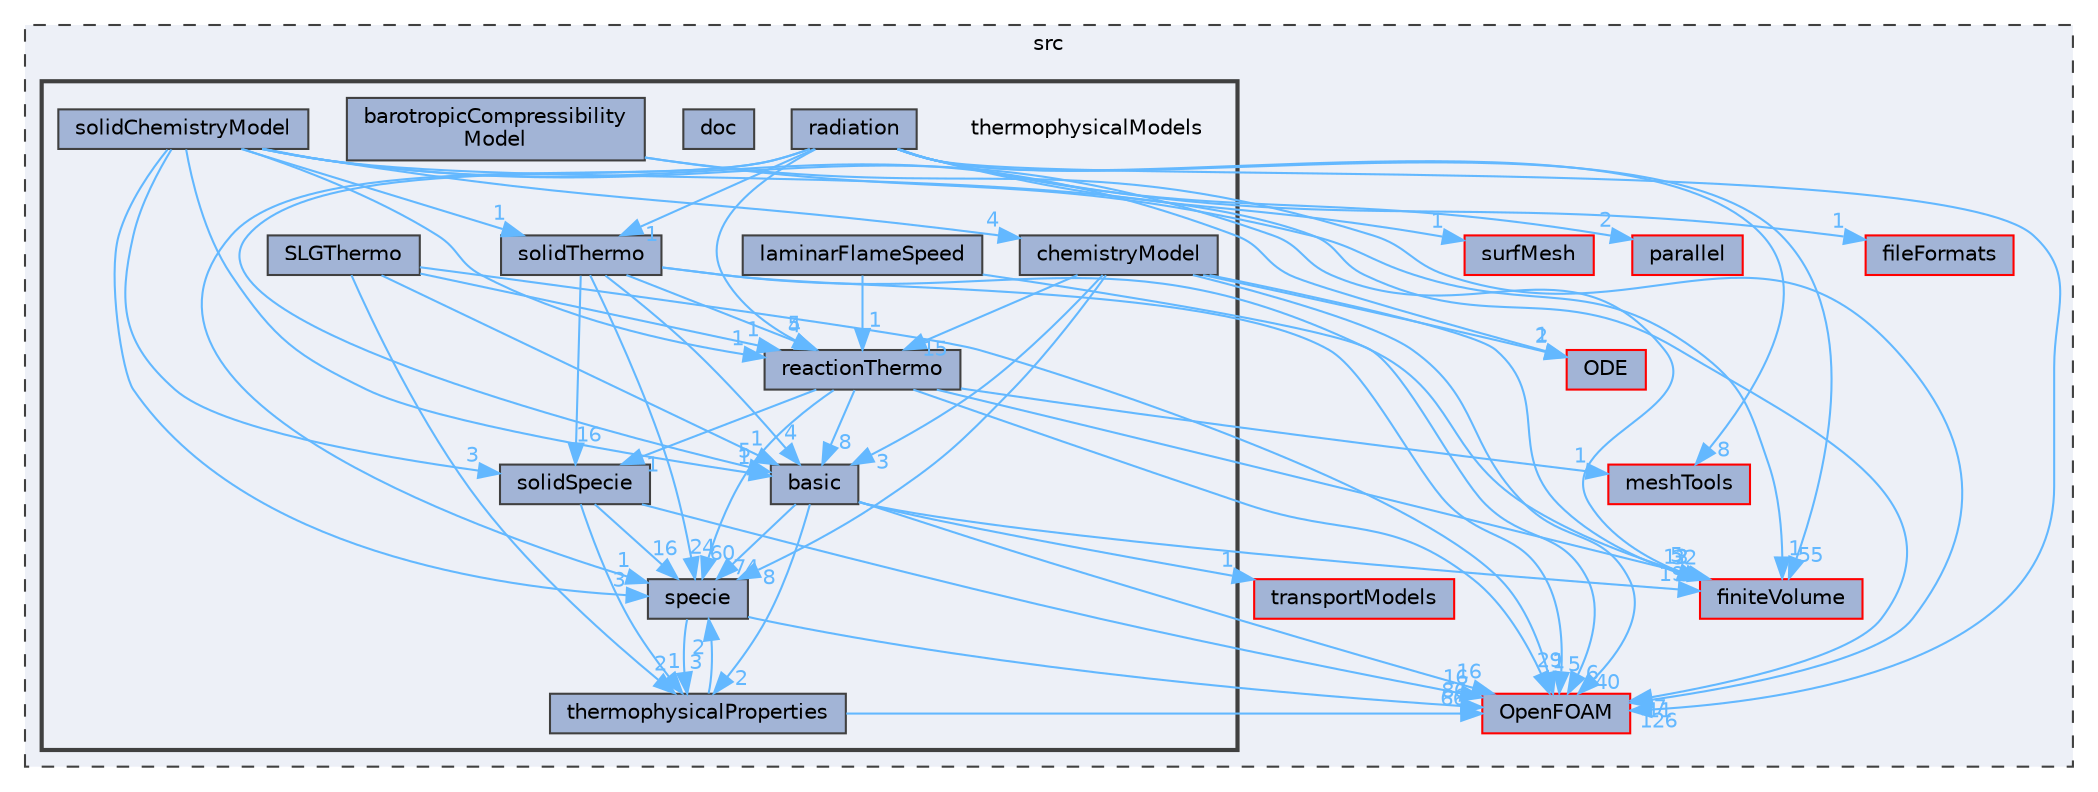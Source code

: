 digraph "src/thermophysicalModels"
{
 // LATEX_PDF_SIZE
  bgcolor="transparent";
  edge [fontname=Helvetica,fontsize=10,labelfontname=Helvetica,labelfontsize=10];
  node [fontname=Helvetica,fontsize=10,shape=box,height=0.2,width=0.4];
  compound=true
  subgraph clusterdir_68267d1309a1af8e8297ef4c3efbcdba {
    graph [ bgcolor="#edf0f7", pencolor="grey25", label="src", fontname=Helvetica,fontsize=10 style="filled,dashed", URL="dir_68267d1309a1af8e8297ef4c3efbcdba.html",tooltip=""]
  dir_0a88fe22feb23ce5f078a04a1df67721 [label="surfMesh", fillcolor="#a2b4d6", color="red", style="filled", URL="dir_0a88fe22feb23ce5f078a04a1df67721.html",tooltip=""];
  dir_72b2b5518d1565784443265ec6729f79 [label="parallel", fillcolor="#a2b4d6", color="red", style="filled", URL="dir_72b2b5518d1565784443265ec6729f79.html",tooltip=""];
  dir_9415e59289a6feeb24164dafa70a594f [label="transportModels", fillcolor="#a2b4d6", color="red", style="filled", URL="dir_9415e59289a6feeb24164dafa70a594f.html",tooltip=""];
  dir_9bd15774b555cf7259a6fa18f99fe99b [label="finiteVolume", fillcolor="#a2b4d6", color="red", style="filled", URL="dir_9bd15774b555cf7259a6fa18f99fe99b.html",tooltip=""];
  dir_ae30ad0bef50cf391b24c614251bb9fd [label="meshTools", fillcolor="#a2b4d6", color="red", style="filled", URL="dir_ae30ad0bef50cf391b24c614251bb9fd.html",tooltip=""];
  dir_b05602f37bb521a7142c0a3e200b5f35 [label="fileFormats", fillcolor="#a2b4d6", color="red", style="filled", URL="dir_b05602f37bb521a7142c0a3e200b5f35.html",tooltip=""];
  dir_c5473ff19b20e6ec4dfe5c310b3778a8 [label="OpenFOAM", fillcolor="#a2b4d6", color="red", style="filled", URL="dir_c5473ff19b20e6ec4dfe5c310b3778a8.html",tooltip=""];
  dir_e47b7a1cb0d621da2e060462b00c1c76 [label="ODE", fillcolor="#a2b4d6", color="red", style="filled", URL="dir_e47b7a1cb0d621da2e060462b00c1c76.html",tooltip=""];
  subgraph clusterdir_2778d089ec5c4f66810b11f753867003 {
    graph [ bgcolor="#edf0f7", pencolor="grey25", label="", fontname=Helvetica,fontsize=10 style="filled,bold", URL="dir_2778d089ec5c4f66810b11f753867003.html",tooltip=""]
    dir_2778d089ec5c4f66810b11f753867003 [shape=plaintext, label="thermophysicalModels"];
  dir_2ce177fbd1ffaf13b6b16622658e1c6b [label="barotropicCompressibility\lModel", fillcolor="#a2b4d6", color="grey25", style="filled", URL="dir_2ce177fbd1ffaf13b6b16622658e1c6b.html",tooltip=""];
  dir_38cb9973e0eaf6834e10b18bff965c4b [label="basic", fillcolor="#a2b4d6", color="grey25", style="filled", URL="dir_38cb9973e0eaf6834e10b18bff965c4b.html",tooltip=""];
  dir_1d2615a04667ebfe9c88383cd1b75f4e [label="chemistryModel", fillcolor="#a2b4d6", color="grey25", style="filled", URL="dir_1d2615a04667ebfe9c88383cd1b75f4e.html",tooltip=""];
  dir_3baf176ab224c5eda7dc3604dd9a8855 [label="doc", fillcolor="#a2b4d6", color="grey25", style="filled", URL="dir_3baf176ab224c5eda7dc3604dd9a8855.html",tooltip=""];
  dir_6d661017c4b82204fef6138e75f6f3ff [label="laminarFlameSpeed", fillcolor="#a2b4d6", color="grey25", style="filled", URL="dir_6d661017c4b82204fef6138e75f6f3ff.html",tooltip=""];
  dir_372f5e43f50c30dcf3bbe70654c3d27a [label="radiation", fillcolor="#a2b4d6", color="grey25", style="filled", URL="dir_372f5e43f50c30dcf3bbe70654c3d27a.html",tooltip=""];
  dir_87c7a4a86ffb283740ec390ea55551cb [label="reactionThermo", fillcolor="#a2b4d6", color="grey25", style="filled", URL="dir_87c7a4a86ffb283740ec390ea55551cb.html",tooltip=""];
  dir_f36cb8566f9af60a41b6fcbfb833c602 [label="SLGThermo", fillcolor="#a2b4d6", color="grey25", style="filled", URL="dir_f36cb8566f9af60a41b6fcbfb833c602.html",tooltip=""];
  dir_6622b42c5fca67ec351904da985070b7 [label="solidChemistryModel", fillcolor="#a2b4d6", color="grey25", style="filled", URL="dir_6622b42c5fca67ec351904da985070b7.html",tooltip=""];
  dir_640adc73b6f298758d016476c5bdb471 [label="solidSpecie", fillcolor="#a2b4d6", color="grey25", style="filled", URL="dir_640adc73b6f298758d016476c5bdb471.html",tooltip=""];
  dir_b0a4276768a9e3782bd6f894861ddaf3 [label="solidThermo", fillcolor="#a2b4d6", color="grey25", style="filled", URL="dir_b0a4276768a9e3782bd6f894861ddaf3.html",tooltip=""];
  dir_5c4bf53b114f4c9237cd4ef0431fc9bd [label="specie", fillcolor="#a2b4d6", color="grey25", style="filled", URL="dir_5c4bf53b114f4c9237cd4ef0431fc9bd.html",tooltip=""];
  dir_e18d608ec106eacfb005ee36ef0e1b8f [label="thermophysicalProperties", fillcolor="#a2b4d6", color="grey25", style="filled", URL="dir_e18d608ec106eacfb005ee36ef0e1b8f.html",tooltip=""];
  }
  }
  dir_2ce177fbd1ffaf13b6b16622658e1c6b->dir_c5473ff19b20e6ec4dfe5c310b3778a8 [headlabel="11", labeldistance=1.5 headhref="dir_000186_002695.html" href="dir_000186_002695.html" color="steelblue1" fontcolor="steelblue1"];
  dir_2ce177fbd1ffaf13b6b16622658e1c6b->dir_9bd15774b555cf7259a6fa18f99fe99b [headlabel="1", labeldistance=1.5 headhref="dir_000186_001387.html" href="dir_000186_001387.html" color="steelblue1" fontcolor="steelblue1"];
  dir_38cb9973e0eaf6834e10b18bff965c4b->dir_c5473ff19b20e6ec4dfe5c310b3778a8 [headlabel="16", labeldistance=1.5 headhref="dir_000219_002695.html" href="dir_000219_002695.html" color="steelblue1" fontcolor="steelblue1"];
  dir_38cb9973e0eaf6834e10b18bff965c4b->dir_9bd15774b555cf7259a6fa18f99fe99b [headlabel="19", labeldistance=1.5 headhref="dir_000219_001387.html" href="dir_000219_001387.html" color="steelblue1" fontcolor="steelblue1"];
  dir_38cb9973e0eaf6834e10b18bff965c4b->dir_9415e59289a6feeb24164dafa70a594f [headlabel="1", labeldistance=1.5 headhref="dir_000219_004112.html" href="dir_000219_004112.html" color="steelblue1" fontcolor="steelblue1"];
  dir_38cb9973e0eaf6834e10b18bff965c4b->dir_5c4bf53b114f4c9237cd4ef0431fc9bd [headlabel="74", labeldistance=1.5 headhref="dir_000219_003683.html" href="dir_000219_003683.html" color="steelblue1" fontcolor="steelblue1"];
  dir_38cb9973e0eaf6834e10b18bff965c4b->dir_e18d608ec106eacfb005ee36ef0e1b8f [headlabel="2", labeldistance=1.5 headhref="dir_000219_004023.html" href="dir_000219_004023.html" color="steelblue1" fontcolor="steelblue1"];
  dir_1d2615a04667ebfe9c88383cd1b75f4e->dir_38cb9973e0eaf6834e10b18bff965c4b [headlabel="3", labeldistance=1.5 headhref="dir_000469_000219.html" href="dir_000469_000219.html" color="steelblue1" fontcolor="steelblue1"];
  dir_1d2615a04667ebfe9c88383cd1b75f4e->dir_5c4bf53b114f4c9237cd4ef0431fc9bd [headlabel="8", labeldistance=1.5 headhref="dir_000469_003683.html" href="dir_000469_003683.html" color="steelblue1" fontcolor="steelblue1"];
  dir_1d2615a04667ebfe9c88383cd1b75f4e->dir_87c7a4a86ffb283740ec390ea55551cb [headlabel="15", labeldistance=1.5 headhref="dir_000469_003245.html" href="dir_000469_003245.html" color="steelblue1" fontcolor="steelblue1"];
  dir_1d2615a04667ebfe9c88383cd1b75f4e->dir_9bd15774b555cf7259a6fa18f99fe99b [headlabel="12", labeldistance=1.5 headhref="dir_000469_001387.html" href="dir_000469_001387.html" color="steelblue1" fontcolor="steelblue1"];
  dir_1d2615a04667ebfe9c88383cd1b75f4e->dir_c5473ff19b20e6ec4dfe5c310b3778a8 [headlabel="40", labeldistance=1.5 headhref="dir_000469_002695.html" href="dir_000469_002695.html" color="steelblue1" fontcolor="steelblue1"];
  dir_1d2615a04667ebfe9c88383cd1b75f4e->dir_e47b7a1cb0d621da2e060462b00c1c76 [headlabel="2", labeldistance=1.5 headhref="dir_000469_002678.html" href="dir_000469_002678.html" color="steelblue1" fontcolor="steelblue1"];
  dir_6d661017c4b82204fef6138e75f6f3ff->dir_c5473ff19b20e6ec4dfe5c310b3778a8 [headlabel="6", labeldistance=1.5 headhref="dir_002086_002695.html" href="dir_002086_002695.html" color="steelblue1" fontcolor="steelblue1"];
  dir_6d661017c4b82204fef6138e75f6f3ff->dir_87c7a4a86ffb283740ec390ea55551cb [headlabel="1", labeldistance=1.5 headhref="dir_002086_003245.html" href="dir_002086_003245.html" color="steelblue1" fontcolor="steelblue1"];
  dir_372f5e43f50c30dcf3bbe70654c3d27a->dir_0a88fe22feb23ce5f078a04a1df67721 [headlabel="1", labeldistance=1.5 headhref="dir_003171_003891.html" href="dir_003171_003891.html" color="steelblue1" fontcolor="steelblue1"];
  dir_372f5e43f50c30dcf3bbe70654c3d27a->dir_38cb9973e0eaf6834e10b18bff965c4b [headlabel="5", labeldistance=1.5 headhref="dir_003171_000219.html" href="dir_003171_000219.html" color="steelblue1" fontcolor="steelblue1"];
  dir_372f5e43f50c30dcf3bbe70654c3d27a->dir_5c4bf53b114f4c9237cd4ef0431fc9bd [headlabel="1", labeldistance=1.5 headhref="dir_003171_003683.html" href="dir_003171_003683.html" color="steelblue1" fontcolor="steelblue1"];
  dir_372f5e43f50c30dcf3bbe70654c3d27a->dir_72b2b5518d1565784443265ec6729f79 [headlabel="2", labeldistance=1.5 headhref="dir_003171_002780.html" href="dir_003171_002780.html" color="steelblue1" fontcolor="steelblue1"];
  dir_372f5e43f50c30dcf3bbe70654c3d27a->dir_87c7a4a86ffb283740ec390ea55551cb [headlabel="5", labeldistance=1.5 headhref="dir_003171_003245.html" href="dir_003171_003245.html" color="steelblue1" fontcolor="steelblue1"];
  dir_372f5e43f50c30dcf3bbe70654c3d27a->dir_9bd15774b555cf7259a6fa18f99fe99b [headlabel="55", labeldistance=1.5 headhref="dir_003171_001387.html" href="dir_003171_001387.html" color="steelblue1" fontcolor="steelblue1"];
  dir_372f5e43f50c30dcf3bbe70654c3d27a->dir_ae30ad0bef50cf391b24c614251bb9fd [headlabel="8", labeldistance=1.5 headhref="dir_003171_002382.html" href="dir_003171_002382.html" color="steelblue1" fontcolor="steelblue1"];
  dir_372f5e43f50c30dcf3bbe70654c3d27a->dir_b05602f37bb521a7142c0a3e200b5f35 [headlabel="1", labeldistance=1.5 headhref="dir_003171_001353.html" href="dir_003171_001353.html" color="steelblue1" fontcolor="steelblue1"];
  dir_372f5e43f50c30dcf3bbe70654c3d27a->dir_b0a4276768a9e3782bd6f894861ddaf3 [headlabel="1", labeldistance=1.5 headhref="dir_003171_003643.html" href="dir_003171_003643.html" color="steelblue1" fontcolor="steelblue1"];
  dir_372f5e43f50c30dcf3bbe70654c3d27a->dir_c5473ff19b20e6ec4dfe5c310b3778a8 [headlabel="126", labeldistance=1.5 headhref="dir_003171_002695.html" href="dir_003171_002695.html" color="steelblue1" fontcolor="steelblue1"];
  dir_87c7a4a86ffb283740ec390ea55551cb->dir_38cb9973e0eaf6834e10b18bff965c4b [headlabel="8", labeldistance=1.5 headhref="dir_003245_000219.html" href="dir_003245_000219.html" color="steelblue1" fontcolor="steelblue1"];
  dir_87c7a4a86ffb283740ec390ea55551cb->dir_5c4bf53b114f4c9237cd4ef0431fc9bd [headlabel="60", labeldistance=1.5 headhref="dir_003245_003683.html" href="dir_003245_003683.html" color="steelblue1" fontcolor="steelblue1"];
  dir_87c7a4a86ffb283740ec390ea55551cb->dir_640adc73b6f298758d016476c5bdb471 [headlabel="1", labeldistance=1.5 headhref="dir_003245_003642.html" href="dir_003245_003642.html" color="steelblue1" fontcolor="steelblue1"];
  dir_87c7a4a86ffb283740ec390ea55551cb->dir_9bd15774b555cf7259a6fa18f99fe99b [headlabel="32", labeldistance=1.5 headhref="dir_003245_001387.html" href="dir_003245_001387.html" color="steelblue1" fontcolor="steelblue1"];
  dir_87c7a4a86ffb283740ec390ea55551cb->dir_c5473ff19b20e6ec4dfe5c310b3778a8 [headlabel="29", labeldistance=1.5 headhref="dir_003245_002695.html" href="dir_003245_002695.html" color="steelblue1" fontcolor="steelblue1"];
  dir_87c7a4a86ffb283740ec390ea55551cb->dir_ae30ad0bef50cf391b24c614251bb9fd [headlabel="1", labeldistance=1.5 headhref="dir_003245_002382.html" href="dir_003245_002382.html" color="steelblue1" fontcolor="steelblue1"];
  dir_f36cb8566f9af60a41b6fcbfb833c602->dir_c5473ff19b20e6ec4dfe5c310b3778a8 [headlabel="1", labeldistance=1.5 headhref="dir_003576_002695.html" href="dir_003576_002695.html" color="steelblue1" fontcolor="steelblue1"];
  dir_f36cb8566f9af60a41b6fcbfb833c602->dir_38cb9973e0eaf6834e10b18bff965c4b [headlabel="1", labeldistance=1.5 headhref="dir_003576_000219.html" href="dir_003576_000219.html" color="steelblue1" fontcolor="steelblue1"];
  dir_f36cb8566f9af60a41b6fcbfb833c602->dir_87c7a4a86ffb283740ec390ea55551cb [headlabel="1", labeldistance=1.5 headhref="dir_003576_003245.html" href="dir_003576_003245.html" color="steelblue1" fontcolor="steelblue1"];
  dir_f36cb8566f9af60a41b6fcbfb833c602->dir_e18d608ec106eacfb005ee36ef0e1b8f [headlabel="2", labeldistance=1.5 headhref="dir_003576_004023.html" href="dir_003576_004023.html" color="steelblue1" fontcolor="steelblue1"];
  dir_6622b42c5fca67ec351904da985070b7->dir_1d2615a04667ebfe9c88383cd1b75f4e [headlabel="4", labeldistance=1.5 headhref="dir_003626_000469.html" href="dir_003626_000469.html" color="steelblue1" fontcolor="steelblue1"];
  dir_6622b42c5fca67ec351904da985070b7->dir_38cb9973e0eaf6834e10b18bff965c4b [headlabel="1", labeldistance=1.5 headhref="dir_003626_000219.html" href="dir_003626_000219.html" color="steelblue1" fontcolor="steelblue1"];
  dir_6622b42c5fca67ec351904da985070b7->dir_5c4bf53b114f4c9237cd4ef0431fc9bd [headlabel="3", labeldistance=1.5 headhref="dir_003626_003683.html" href="dir_003626_003683.html" color="steelblue1" fontcolor="steelblue1"];
  dir_6622b42c5fca67ec351904da985070b7->dir_640adc73b6f298758d016476c5bdb471 [headlabel="3", labeldistance=1.5 headhref="dir_003626_003642.html" href="dir_003626_003642.html" color="steelblue1" fontcolor="steelblue1"];
  dir_6622b42c5fca67ec351904da985070b7->dir_9bd15774b555cf7259a6fa18f99fe99b [headlabel="5", labeldistance=1.5 headhref="dir_003626_001387.html" href="dir_003626_001387.html" color="steelblue1" fontcolor="steelblue1"];
  dir_6622b42c5fca67ec351904da985070b7->dir_b0a4276768a9e3782bd6f894861ddaf3 [headlabel="1", labeldistance=1.5 headhref="dir_003626_003643.html" href="dir_003626_003643.html" color="steelblue1" fontcolor="steelblue1"];
  dir_6622b42c5fca67ec351904da985070b7->dir_c5473ff19b20e6ec4dfe5c310b3778a8 [headlabel="7", labeldistance=1.5 headhref="dir_003626_002695.html" href="dir_003626_002695.html" color="steelblue1" fontcolor="steelblue1"];
  dir_6622b42c5fca67ec351904da985070b7->dir_87c7a4a86ffb283740ec390ea55551cb [headlabel="1", labeldistance=1.5 headhref="dir_003626_003245.html" href="dir_003626_003245.html" color="steelblue1" fontcolor="steelblue1"];
  dir_6622b42c5fca67ec351904da985070b7->dir_e47b7a1cb0d621da2e060462b00c1c76 [headlabel="1", labeldistance=1.5 headhref="dir_003626_002678.html" href="dir_003626_002678.html" color="steelblue1" fontcolor="steelblue1"];
  dir_640adc73b6f298758d016476c5bdb471->dir_5c4bf53b114f4c9237cd4ef0431fc9bd [headlabel="16", labeldistance=1.5 headhref="dir_003642_003683.html" href="dir_003642_003683.html" color="steelblue1" fontcolor="steelblue1"];
  dir_640adc73b6f298758d016476c5bdb471->dir_c5473ff19b20e6ec4dfe5c310b3778a8 [headlabel="16", labeldistance=1.5 headhref="dir_003642_002695.html" href="dir_003642_002695.html" color="steelblue1" fontcolor="steelblue1"];
  dir_640adc73b6f298758d016476c5bdb471->dir_e18d608ec106eacfb005ee36ef0e1b8f [headlabel="1", labeldistance=1.5 headhref="dir_003642_004023.html" href="dir_003642_004023.html" color="steelblue1" fontcolor="steelblue1"];
  dir_b0a4276768a9e3782bd6f894861ddaf3->dir_5c4bf53b114f4c9237cd4ef0431fc9bd [headlabel="24", labeldistance=1.5 headhref="dir_003643_003683.html" href="dir_003643_003683.html" color="steelblue1" fontcolor="steelblue1"];
  dir_b0a4276768a9e3782bd6f894861ddaf3->dir_640adc73b6f298758d016476c5bdb471 [headlabel="16", labeldistance=1.5 headhref="dir_003643_003642.html" href="dir_003643_003642.html" color="steelblue1" fontcolor="steelblue1"];
  dir_b0a4276768a9e3782bd6f894861ddaf3->dir_87c7a4a86ffb283740ec390ea55551cb [headlabel="4", labeldistance=1.5 headhref="dir_003643_003245.html" href="dir_003643_003245.html" color="steelblue1" fontcolor="steelblue1"];
  dir_b0a4276768a9e3782bd6f894861ddaf3->dir_9bd15774b555cf7259a6fa18f99fe99b [headlabel="3", labeldistance=1.5 headhref="dir_003643_001387.html" href="dir_003643_001387.html" color="steelblue1" fontcolor="steelblue1"];
  dir_b0a4276768a9e3782bd6f894861ddaf3->dir_c5473ff19b20e6ec4dfe5c310b3778a8 [headlabel="5", labeldistance=1.5 headhref="dir_003643_002695.html" href="dir_003643_002695.html" color="steelblue1" fontcolor="steelblue1"];
  dir_b0a4276768a9e3782bd6f894861ddaf3->dir_38cb9973e0eaf6834e10b18bff965c4b [headlabel="4", labeldistance=1.5 headhref="dir_003643_000219.html" href="dir_003643_000219.html" color="steelblue1" fontcolor="steelblue1"];
  dir_5c4bf53b114f4c9237cd4ef0431fc9bd->dir_c5473ff19b20e6ec4dfe5c310b3778a8 [headlabel="86", labeldistance=1.5 headhref="dir_003683_002695.html" href="dir_003683_002695.html" color="steelblue1" fontcolor="steelblue1"];
  dir_5c4bf53b114f4c9237cd4ef0431fc9bd->dir_e18d608ec106eacfb005ee36ef0e1b8f [headlabel="3", labeldistance=1.5 headhref="dir_003683_004023.html" href="dir_003683_004023.html" color="steelblue1" fontcolor="steelblue1"];
  dir_e18d608ec106eacfb005ee36ef0e1b8f->dir_5c4bf53b114f4c9237cd4ef0431fc9bd [headlabel="2", labeldistance=1.5 headhref="dir_004023_003683.html" href="dir_004023_003683.html" color="steelblue1" fontcolor="steelblue1"];
  dir_e18d608ec106eacfb005ee36ef0e1b8f->dir_c5473ff19b20e6ec4dfe5c310b3778a8 [headlabel="66", labeldistance=1.5 headhref="dir_004023_002695.html" href="dir_004023_002695.html" color="steelblue1" fontcolor="steelblue1"];
}
